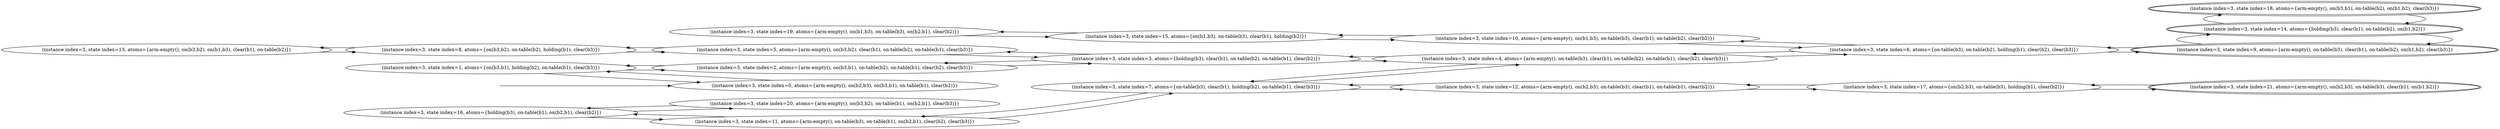 digraph {
rankdir="LR"
s13[label="(instance index=3, state index=13, atoms={arm-empty(), on(b3,b2), on(b1,b3), clear(b1), on-table(b2)})"]
s0[label="(instance index=3, state index=0, atoms={arm-empty(), on(b2,b3), on(b3,b1), on-table(b1), clear(b2)})"]
s20[label="(instance index=3, state index=20, atoms={arm-empty(), on(b3,b2), on-table(b1), on(b2,b1), clear(b3)})"]
s8[label="(instance index=3, state index=8, atoms={on(b3,b2), on-table(b2), holding(b1), clear(b3)})"]
s1[label="(instance index=3, state index=1, atoms={on(b3,b1), holding(b2), on-table(b1), clear(b3)})"]
s16[label="(instance index=3, state index=16, atoms={holding(b3), on-table(b1), on(b2,b1), clear(b2)})"]
s19[label="(instance index=3, state index=19, atoms={arm-empty(), on(b1,b3), on-table(b3), on(b2,b1), clear(b2)})"]
s5[label="(instance index=3, state index=5, atoms={arm-empty(), on(b3,b2), clear(b1), on-table(b2), on-table(b1), clear(b3)})"]
s2[label="(instance index=3, state index=2, atoms={arm-empty(), on(b3,b1), on-table(b2), on-table(b1), clear(b2), clear(b3)})"]
s11[label="(instance index=3, state index=11, atoms={arm-empty(), on-table(b3), on-table(b1), on(b2,b1), clear(b2), clear(b3)})"]
s7[label="(instance index=3, state index=7, atoms={on-table(b3), clear(b1), holding(b2), on-table(b1), clear(b3)})"]
s3[label="(instance index=3, state index=3, atoms={holding(b3), clear(b1), on-table(b2), on-table(b1), clear(b2)})"]
s15[label="(instance index=3, state index=15, atoms={on(b1,b3), on-table(b3), clear(b1), holding(b2)})"]
s4[label="(instance index=3, state index=4, atoms={arm-empty(), on-table(b3), clear(b1), on-table(b2), on-table(b1), clear(b2), clear(b3)})"]
s12[label="(instance index=3, state index=12, atoms={arm-empty(), on(b2,b3), on-table(b3), clear(b1), on-table(b1), clear(b2)})"]
s10[label="(instance index=3, state index=10, atoms={arm-empty(), on(b1,b3), on-table(b3), clear(b1), on-table(b2), clear(b2)})"]
s17[label="(instance index=3, state index=17, atoms={on(b2,b3), on-table(b3), holding(b1), clear(b2)})"]
s6[label="(instance index=3, state index=6, atoms={on-table(b3), on-table(b2), holding(b1), clear(b2), clear(b3)})"]
s21[peripheries=2,label="(instance index=3, state index=21, atoms={arm-empty(), on(b2,b3), on-table(b3), clear(b1), on(b1,b2)})"]
s18[peripheries=2,label="(instance index=3, state index=18, atoms={arm-empty(), on(b3,b1), on-table(b2), on(b1,b2), clear(b3)})"]
s14[peripheries=2,label="(instance index=3, state index=14, atoms={holding(b3), clear(b1), on-table(b2), on(b1,b2)})"]
s9[peripheries=2,label="(instance index=3, state index=9, atoms={arm-empty(), on-table(b3), clear(b1), on-table(b2), on(b1,b2), clear(b3)})"]
Dangling [ label = "", style = invis ]
{ rank = same; Dangling }
Dangling -> s0
{ rank = same; s0}
{ rank = same; s8,s1,s16}
{ rank = same; s19,s5,s2,s11}
{ rank = same; s7,s3,s15}
{ rank = same; s4,s12,s10}
{ rank = same; s17,s6}
{ rank = same; s21,s18,s14,s9}
{
s13->s8
s0->s1
s20->s16
}
{
s8->s13
s8->s5
s1->s2
s1->s0
s16->s20
s16->s11
}
{
s19->s15
s5->s3
s5->s8
s2->s3
s2->s1
s11->s7
s11->s16
}
{
s7->s12
s7->s4
s7->s11
s3->s4
s3->s5
s3->s2
s15->s19
s15->s10
}
{
s4->s7
s4->s6
s4->s3
s12->s7
s12->s17
s10->s15
s10->s6
}
{
s17->s21
s17->s12
s6->s4
s6->s10
s6->s9
}
{
s21->s17
s18->s14
s14->s18
s14->s9
s9->s6
s9->s14
}
}
